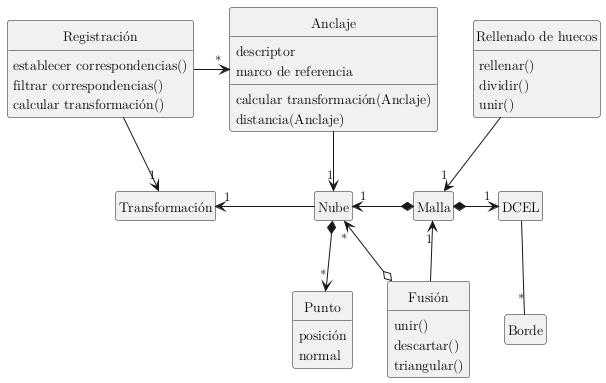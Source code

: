 @startuml
	skinparam monochrome true
	skinparam shadowing false
	skinparam defaultFontName lmroman12-regular
	'skinparam dpi 300
	hide circle
	hide empty members

	class Punto{
		posición
		normal
	}

	class Nube{}

	class Registración{
		establecer correspondencias()
		filtrar correspondencias()
		calcular transformación()
	}

	class Transformación{}

	class Anclaje{
		descriptor
		marco de referencia

		calcular transformación(Anclaje)
		distancia(Anclaje)
	}

	class Fusión{
		unir()
		descartar()
		triangular()
	}

	class Malla{}
	class DCEL{}

	class "Rellenado de huecos"{
		rellenar()
		dividir()
		unir()
	}
	class Borde{}

	Nube *--> "*" Punto
	Transformación "1" <- Nube
	Registración -> "*" Anclaje
	Registración --> "1" Transformación
	Anclaje --> "1" Nube

	Nube "*" <-o Fusión
	Malla "1" <-- Fusión
	Malla *-> "1" DCEL
	Nube "1" <-* Malla

	"Rellenado de huecos" --> "1" Malla
	'Malla "1" - "*" Borde
	DCEL -- "*" Borde
@enduml

